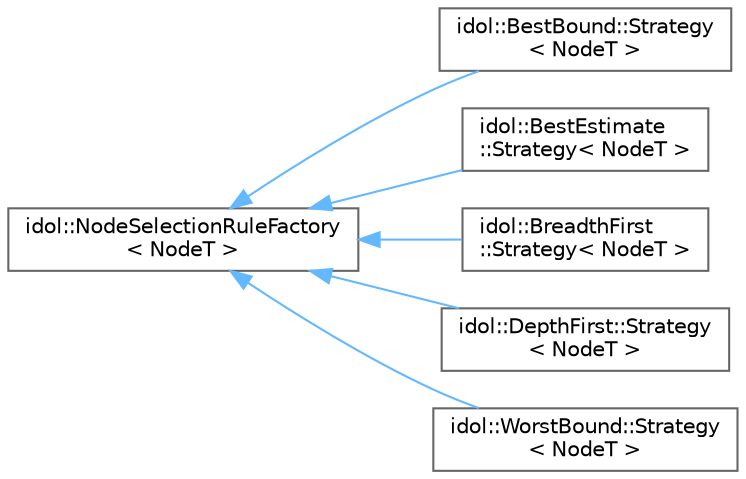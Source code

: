digraph "Graphical Class Hierarchy"
{
 // LATEX_PDF_SIZE
  bgcolor="transparent";
  edge [fontname=Helvetica,fontsize=10,labelfontname=Helvetica,labelfontsize=10];
  node [fontname=Helvetica,fontsize=10,shape=box,height=0.2,width=0.4];
  rankdir="LR";
  Node0 [id="Node000000",label="idol::NodeSelectionRuleFactory\l\< NodeT \>",height=0.2,width=0.4,color="grey40", fillcolor="white", style="filled",URL="$classidol_1_1NodeSelectionRuleFactory.html",tooltip=" "];
  Node0 -> Node1 [id="edge97_Node000000_Node000001",dir="back",color="steelblue1",style="solid",tooltip=" "];
  Node1 [id="Node000001",label="idol::BestBound::Strategy\l\< NodeT \>",height=0.2,width=0.4,color="grey40", fillcolor="white", style="filled",URL="$classidol_1_1BestBound_1_1Strategy.html",tooltip=" "];
  Node0 -> Node2 [id="edge98_Node000000_Node000002",dir="back",color="steelblue1",style="solid",tooltip=" "];
  Node2 [id="Node000002",label="idol::BestEstimate\l::Strategy\< NodeT \>",height=0.2,width=0.4,color="grey40", fillcolor="white", style="filled",URL="$classidol_1_1BestEstimate_1_1Strategy.html",tooltip=" "];
  Node0 -> Node3 [id="edge99_Node000000_Node000003",dir="back",color="steelblue1",style="solid",tooltip=" "];
  Node3 [id="Node000003",label="idol::BreadthFirst\l::Strategy\< NodeT \>",height=0.2,width=0.4,color="grey40", fillcolor="white", style="filled",URL="$classidol_1_1BreadthFirst_1_1Strategy.html",tooltip=" "];
  Node0 -> Node4 [id="edge100_Node000000_Node000004",dir="back",color="steelblue1",style="solid",tooltip=" "];
  Node4 [id="Node000004",label="idol::DepthFirst::Strategy\l\< NodeT \>",height=0.2,width=0.4,color="grey40", fillcolor="white", style="filled",URL="$classidol_1_1DepthFirst_1_1Strategy.html",tooltip=" "];
  Node0 -> Node5 [id="edge101_Node000000_Node000005",dir="back",color="steelblue1",style="solid",tooltip=" "];
  Node5 [id="Node000005",label="idol::WorstBound::Strategy\l\< NodeT \>",height=0.2,width=0.4,color="grey40", fillcolor="white", style="filled",URL="$classidol_1_1WorstBound_1_1Strategy.html",tooltip=" "];
}
